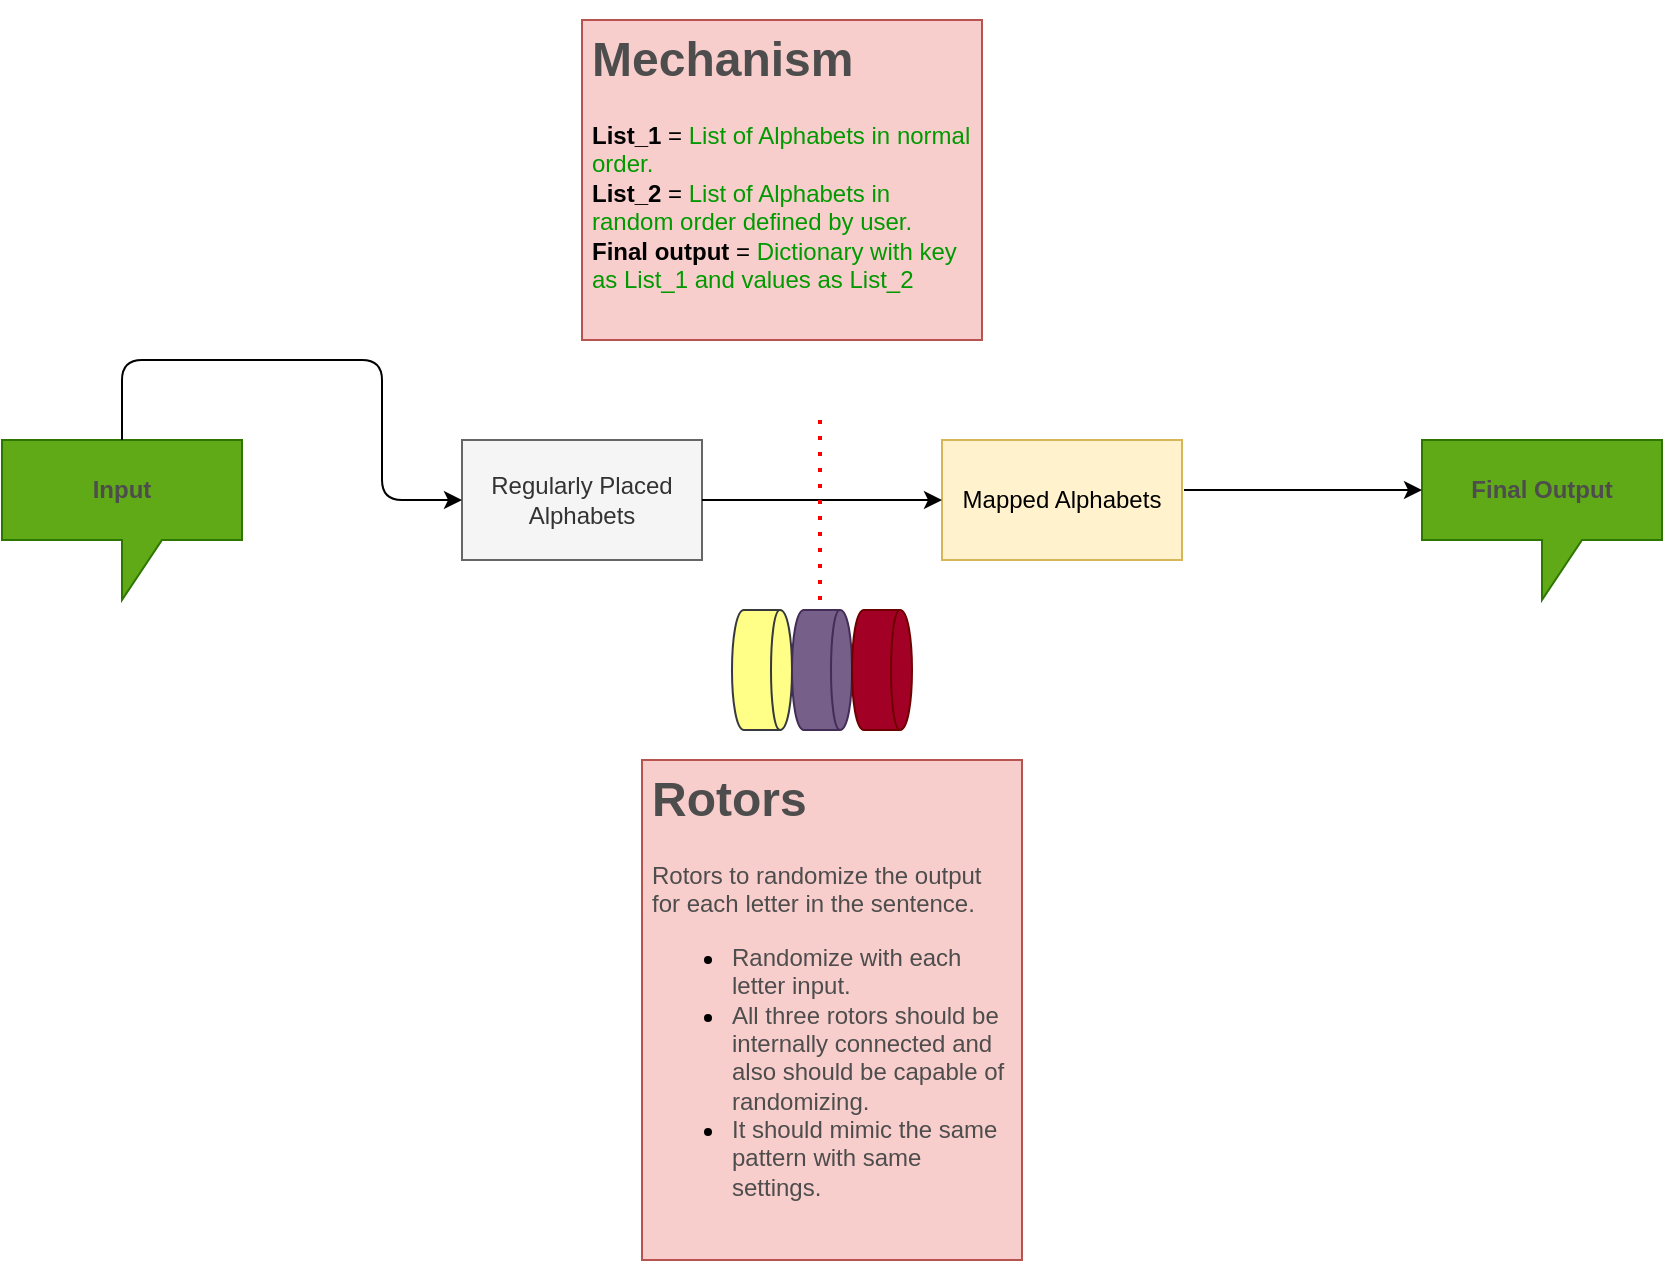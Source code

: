 <mxfile version="13.4.0" type="device"><diagram id="PgsbdkV7dSKO944zF2tt" name="Page-1"><mxGraphModel dx="1221" dy="1754" grid="1" gridSize="10" guides="1" tooltips="1" connect="1" arrows="1" fold="1" page="1" pageScale="1" pageWidth="850" pageHeight="1100" math="0" shadow="0"><root><mxCell id="0"/><mxCell id="1" parent="0"/><mxCell id="agSiWBWlwH4E9JWoNSIa-3" value="Regularly Placed Alphabets" style="text;html=1;strokeColor=#666666;fillColor=#f5f5f5;align=center;verticalAlign=middle;whiteSpace=wrap;rounded=0;fontColor=#333333;" vertex="1" parent="1"><mxGeometry x="240" y="40" width="120" height="60" as="geometry"/></mxCell><mxCell id="agSiWBWlwH4E9JWoNSIa-4" value="Mapped Alphabets" style="text;html=1;strokeColor=#d6b656;fillColor=#fff2cc;align=center;verticalAlign=middle;whiteSpace=wrap;rounded=0;" vertex="1" parent="1"><mxGeometry x="480" y="40" width="120" height="60" as="geometry"/></mxCell><mxCell id="agSiWBWlwH4E9JWoNSIa-6" value="&lt;h1&gt;&lt;font color=&quot;#4d4d4d&quot;&gt;&lt;span&gt;Mechanism&lt;/span&gt;&lt;br&gt;&lt;/font&gt;&lt;/h1&gt;&lt;div&gt;&lt;b&gt;List_1&lt;/b&gt; = &lt;font color=&quot;#009900&quot;&gt;List of Alphabets in normal order.&lt;/font&gt;&lt;/div&gt;&lt;div&gt;&lt;b&gt;List_2&lt;/b&gt; = &lt;font color=&quot;#009900&quot;&gt;List of Alphabets in random order defined by user.&lt;/font&gt;&lt;/div&gt;&lt;div&gt;&lt;b&gt;Final output&lt;/b&gt; = &lt;font color=&quot;#009900&quot;&gt;Dictionary with key as List_1 and values as List_2&lt;/font&gt;&lt;/div&gt;" style="text;html=1;strokeColor=#b85450;fillColor=#f8cecc;spacing=5;spacingTop=-20;whiteSpace=wrap;overflow=hidden;rounded=0;" vertex="1" parent="1"><mxGeometry x="300" y="-170" width="200" height="160" as="geometry"/></mxCell><mxCell id="agSiWBWlwH4E9JWoNSIa-9" value="&lt;font color=&quot;#4d4d4d&quot;&gt;&lt;b&gt;Final Output&lt;/b&gt;&lt;/font&gt;" style="shape=callout;whiteSpace=wrap;html=1;perimeter=calloutPerimeter;fillColor=#60a917;strokeColor=#2D7600;fontColor=#ffffff;" vertex="1" parent="1"><mxGeometry x="720" y="40" width="120" height="80" as="geometry"/></mxCell><mxCell id="agSiWBWlwH4E9JWoNSIa-11" value="&lt;b&gt;&lt;font color=&quot;#4d4d4d&quot;&gt;Input&lt;/font&gt;&lt;/b&gt;" style="shape=callout;whiteSpace=wrap;html=1;perimeter=calloutPerimeter;fillColor=#60a917;strokeColor=#2D7600;fontColor=#ffffff;" vertex="1" parent="1"><mxGeometry x="10" y="40" width="120" height="80" as="geometry"/></mxCell><mxCell id="agSiWBWlwH4E9JWoNSIa-12" value="" style="endArrow=classic;html=1;exitX=0.5;exitY=0;exitDx=0;exitDy=0;exitPerimeter=0;entryX=0;entryY=0.5;entryDx=0;entryDy=0;" edge="1" parent="1" source="agSiWBWlwH4E9JWoNSIa-11" target="agSiWBWlwH4E9JWoNSIa-3"><mxGeometry width="50" height="50" relative="1" as="geometry"><mxPoint x="400" y="-10" as="sourcePoint"/><mxPoint x="70" as="targetPoint"/><Array as="points"><mxPoint x="70"/><mxPoint x="200"/><mxPoint x="200" y="70"/></Array></mxGeometry></mxCell><mxCell id="agSiWBWlwH4E9JWoNSIa-13" value="" style="endArrow=classic;html=1;exitX=1;exitY=0.5;exitDx=0;exitDy=0;entryX=0;entryY=0.5;entryDx=0;entryDy=0;" edge="1" parent="1" source="agSiWBWlwH4E9JWoNSIa-3" target="agSiWBWlwH4E9JWoNSIa-4"><mxGeometry width="50" height="50" relative="1" as="geometry"><mxPoint x="400" y="-10" as="sourcePoint"/><mxPoint x="450" y="-60" as="targetPoint"/></mxGeometry></mxCell><mxCell id="agSiWBWlwH4E9JWoNSIa-14" value="" style="endArrow=classic;html=1;entryX=0;entryY=0;entryDx=0;entryDy=25;entryPerimeter=0;" edge="1" parent="1" target="agSiWBWlwH4E9JWoNSIa-9"><mxGeometry width="50" height="50" relative="1" as="geometry"><mxPoint x="601" y="65" as="sourcePoint"/><mxPoint x="450" y="-60" as="targetPoint"/></mxGeometry></mxCell><mxCell id="agSiWBWlwH4E9JWoNSIa-15" value="" style="endArrow=none;dashed=1;html=1;dashPattern=1 3;strokeWidth=2;strokeColor=#FF0000;" edge="1" parent="1"><mxGeometry width="50" height="50" relative="1" as="geometry"><mxPoint x="419" y="120" as="sourcePoint"/><mxPoint x="419" y="30" as="targetPoint"/></mxGeometry></mxCell><mxCell id="agSiWBWlwH4E9JWoNSIa-16" value="" style="shape=cylinder;whiteSpace=wrap;html=1;boundedLbl=1;backgroundOutline=1;rotation=90;fillColor=#ffff88;strokeColor=#36393d;" vertex="1" parent="1"><mxGeometry x="360" y="140" width="60" height="30" as="geometry"/></mxCell><mxCell id="agSiWBWlwH4E9JWoNSIa-17" value="" style="shape=cylinder;whiteSpace=wrap;html=1;boundedLbl=1;backgroundOutline=1;rotation=90;fillColor=#76608a;strokeColor=#432D57;fontColor=#ffffff;" vertex="1" parent="1"><mxGeometry x="390" y="140" width="60" height="30" as="geometry"/></mxCell><mxCell id="agSiWBWlwH4E9JWoNSIa-18" value="" style="shape=cylinder;whiteSpace=wrap;html=1;boundedLbl=1;backgroundOutline=1;rotation=90;fillColor=#a20025;strokeColor=#6F0000;fontColor=#ffffff;" vertex="1" parent="1"><mxGeometry x="420" y="140" width="60" height="30" as="geometry"/></mxCell><mxCell id="agSiWBWlwH4E9JWoNSIa-19" value="&lt;h1&gt;&lt;font color=&quot;#4d4d4d&quot;&gt;Rotors&lt;/font&gt;&lt;/h1&gt;&lt;div&gt;&lt;font color=&quot;#4d4d4d&quot;&gt;Rotors to randomize&amp;nbsp;the output for each letter in the sentence.&lt;/font&gt;&lt;/div&gt;&lt;div&gt;&lt;ul&gt;&lt;li&gt;&lt;font color=&quot;#4d4d4d&quot;&gt;Randomize&amp;nbsp;with each letter input.&lt;/font&gt;&lt;/li&gt;&lt;li&gt;&lt;font color=&quot;#4d4d4d&quot;&gt;All three rotors should be internally connected and also should be capable of randomizing.&lt;/font&gt;&lt;/li&gt;&lt;li&gt;&lt;font color=&quot;#4d4d4d&quot;&gt;It should mimic the same pattern with same settings.&lt;/font&gt;&lt;/li&gt;&lt;/ul&gt;&lt;/div&gt;" style="text;html=1;strokeColor=#b85450;fillColor=#f8cecc;spacing=5;spacingTop=-20;whiteSpace=wrap;overflow=hidden;rounded=0;" vertex="1" parent="1"><mxGeometry x="330" y="200" width="190" height="250" as="geometry"/></mxCell></root></mxGraphModel></diagram></mxfile>